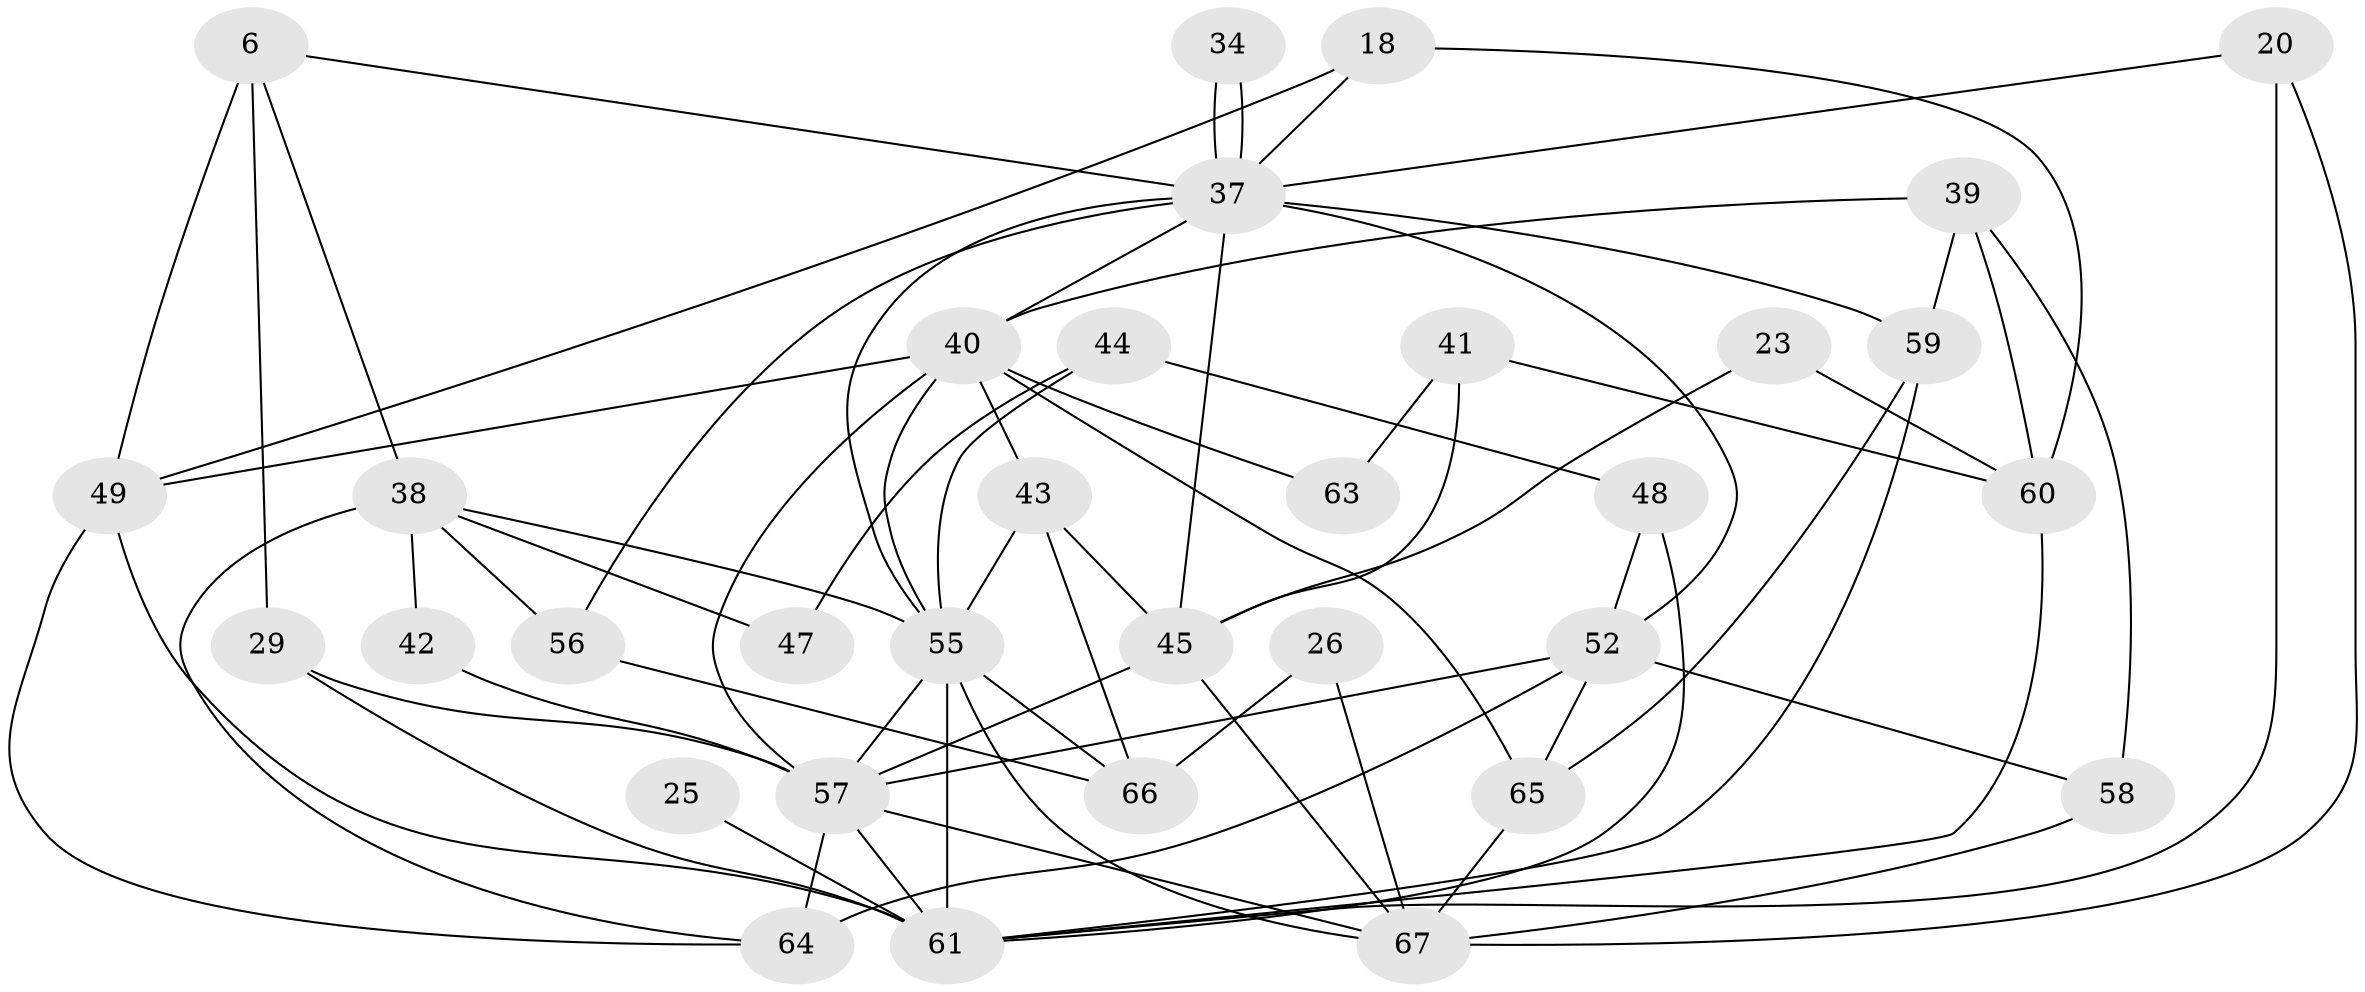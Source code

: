 // original degree distribution, {5: 0.11940298507462686, 4: 0.26865671641791045, 7: 0.05970149253731343, 3: 0.3283582089552239, 6: 0.11940298507462686, 2: 0.1044776119402985}
// Generated by graph-tools (version 1.1) at 2025/51/03/09/25 04:51:08]
// undirected, 33 vertices, 73 edges
graph export_dot {
graph [start="1"]
  node [color=gray90,style=filled];
  6;
  18;
  20;
  23;
  25 [super="+7"];
  26;
  29;
  34;
  37 [super="+36+14"];
  38;
  39;
  40 [super="+21+35"];
  41;
  42;
  43;
  44;
  45 [super="+1"];
  47 [super="+31"];
  48;
  49 [super="+16"];
  52 [super="+17+19"];
  55 [super="+46+54"];
  56;
  57 [super="+30+53"];
  58 [super="+32"];
  59;
  60 [super="+28"];
  61 [super="+4+51"];
  63;
  64 [super="+62"];
  65 [super="+15"];
  66 [super="+11"];
  67 [super="+50"];
  6 -- 38;
  6 -- 29;
  6 -- 49 [weight=2];
  6 -- 37;
  18 -- 49;
  18 -- 60;
  18 -- 37;
  20 -- 37;
  20 -- 61 [weight=2];
  20 -- 67;
  23 -- 45;
  23 -- 60;
  25 -- 61 [weight=3];
  26 -- 66 [weight=2];
  26 -- 67 [weight=2];
  29 -- 61 [weight=2];
  29 -- 57;
  34 -- 37 [weight=2];
  34 -- 37;
  37 -- 52 [weight=3];
  37 -- 56;
  37 -- 45 [weight=2];
  37 -- 55;
  37 -- 59;
  37 -- 40;
  38 -- 47 [weight=2];
  38 -- 42;
  38 -- 56;
  38 -- 55;
  38 -- 64;
  39 -- 59;
  39 -- 60;
  39 -- 58;
  39 -- 40;
  40 -- 43 [weight=2];
  40 -- 65 [weight=2];
  40 -- 63 [weight=2];
  40 -- 49;
  40 -- 55;
  40 -- 57 [weight=2];
  41 -- 63;
  41 -- 45;
  41 -- 60;
  42 -- 57;
  43 -- 45;
  43 -- 55 [weight=2];
  43 -- 66;
  44 -- 48;
  44 -- 47;
  44 -- 55;
  45 -- 67;
  45 -- 57;
  48 -- 61 [weight=2];
  48 -- 52;
  49 -- 64;
  49 -- 61 [weight=2];
  52 -- 58;
  52 -- 64 [weight=2];
  52 -- 57;
  52 -- 65;
  55 -- 61 [weight=3];
  55 -- 66;
  55 -- 67;
  55 -- 57;
  56 -- 66;
  57 -- 64;
  57 -- 67;
  57 -- 61;
  58 -- 67;
  59 -- 65;
  59 -- 61;
  60 -- 61 [weight=2];
  65 -- 67;
}
